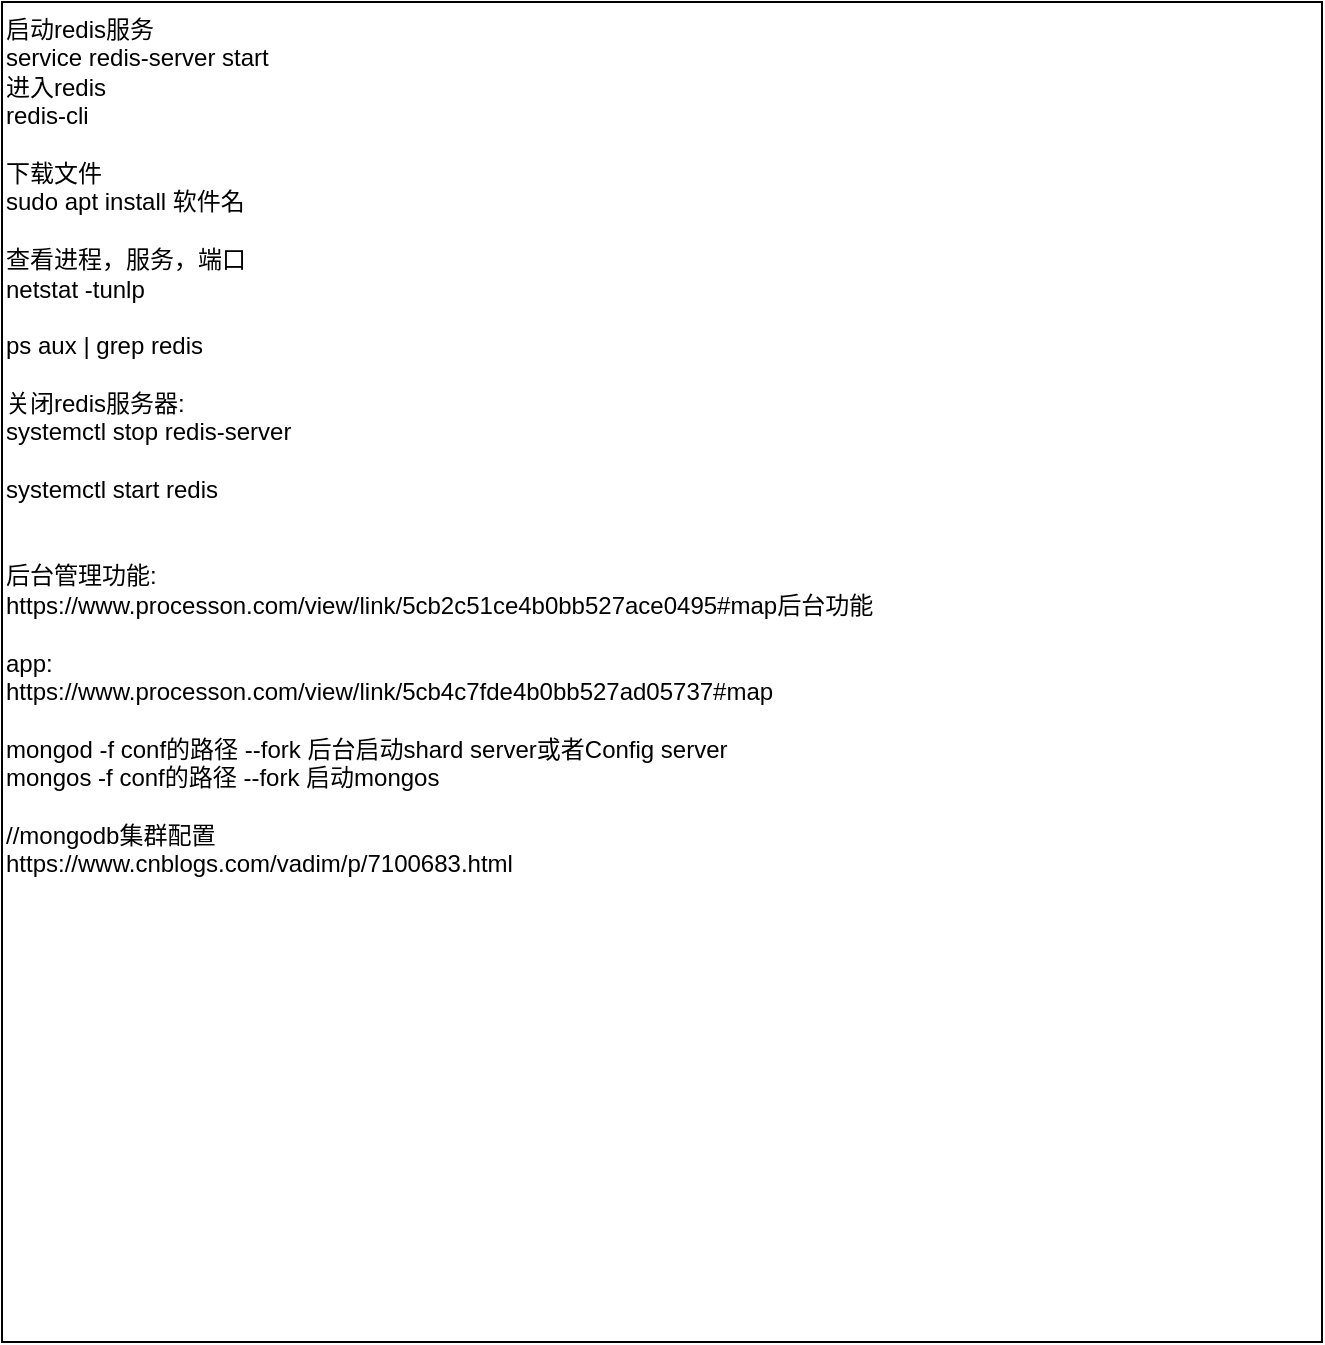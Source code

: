 <mxfile version="10.6.3" type="github"><diagram id="oAF0ZtGrmlv2r8DSiESZ" name="第 1 页"><mxGraphModel dx="1394" dy="782" grid="0" gridSize="10" guides="1" tooltips="1" connect="1" arrows="1" fold="1" page="1" pageScale="1" pageWidth="850" pageHeight="1100" background="#FFFFFF" math="0" shadow="0"><root><mxCell id="0"/><mxCell id="1" parent="0"/><mxCell id="H8QIH10OFFYoRFADEaE0-1" value="启动redis服务&lt;br&gt;service redis-server start&lt;br&gt;进入redis&lt;br&gt;redis-cli&lt;br&gt;&lt;br&gt;下载文件&lt;br&gt;sudo apt install 软件名&lt;br&gt;&lt;br&gt;查看进程，服务，端口&lt;br&gt;netstat -tunlp&lt;br&gt;&lt;br&gt;ps aux | grep redis&lt;br&gt;&lt;br&gt;关闭redis服务器:&lt;br&gt;systemctl stop redis-server&lt;br&gt;&lt;br&gt;systemctl start redis &lt;br&gt;&lt;br&gt;&lt;br&gt;后台管理功能:&lt;br&gt;https://www.processon.com/view/link/5cb2c51ce4b0bb527ace0495#map后台功能&lt;br&gt;&lt;br&gt;app:&lt;br&gt;https://www.processon.com/view/link/5cb4c7fde4b0bb527ad05737#map&lt;br&gt;&lt;br&gt;mongod -f conf的路径 --fork 后台启动shard server或者Config server&lt;br&gt;mongos -f conf的路径 --fork 启动mongos&lt;br&gt;&lt;br&gt;//mongodb集群配置&lt;br&gt;https://www.cnblogs.com/vadim/p/7100683.html&lt;br&gt;" style="rounded=0;whiteSpace=wrap;html=1;align=left;verticalAlign=top;" vertex="1" parent="1"><mxGeometry x="90" y="111" width="660" height="670" as="geometry"/></mxCell></root></mxGraphModel></diagram></mxfile>